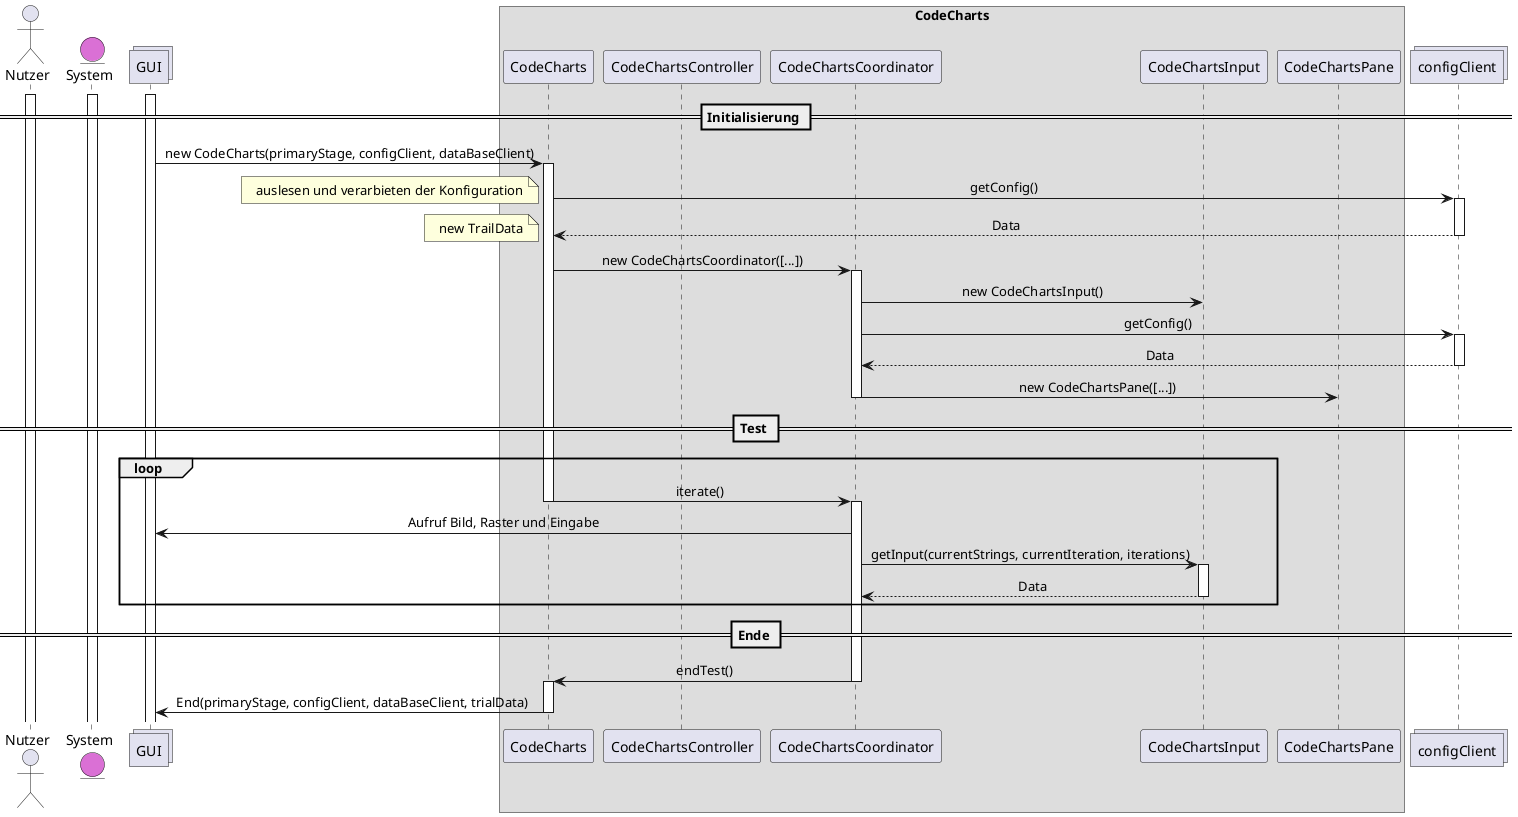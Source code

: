 @startuml codecharts
skinparam defaultTextAlignment center

actor       Nutzer          as n
entity      System          as s    #DA70D5
collections GUI             as g

box CodeCharts

participant CodeCharts              as cc
participant CodeChartsController    as ct
participant CodeChartsCoordinator   as co
participant CodeChartsInput         as ci
participant CodeChartsPane          as cp
end box

collections configClient          as c

activate n
activate s
activate g

== Initialisierung ==
g -> cc : new CodeCharts(primaryStage, configClient, dataBaseClient)
activate cc
cc -> c : getConfig()
note left : auslesen und verarbieten der Konfiguration
activate c
c --> cc : Data
note left : new TrailData 
deactivate c
cc -> co : new CodeChartsCoordinator([...])
activate co
co -> ci : new CodeChartsInput()
co -> c : getConfig()
activate c
c --> co : Data
deactivate c
co -> cp : new CodeChartsPane([...])
deactivate co

== Test ==
loop
    cc -> co : iterate()
    deactivate cc
    activate co
    co -> g : Aufruf Bild, Raster und Eingabe
    co -> ci : getInput(currentStrings, currentIteration, iterations)
    activate ci
    ci --> co : Data
    deactivate ci
end

== Ende == 
co -> cc : endTest()
deactivate co
activate cc
cc -> g : End(primaryStage, configClient, dataBaseClient, trialData)
deactivate cc

@enduml

